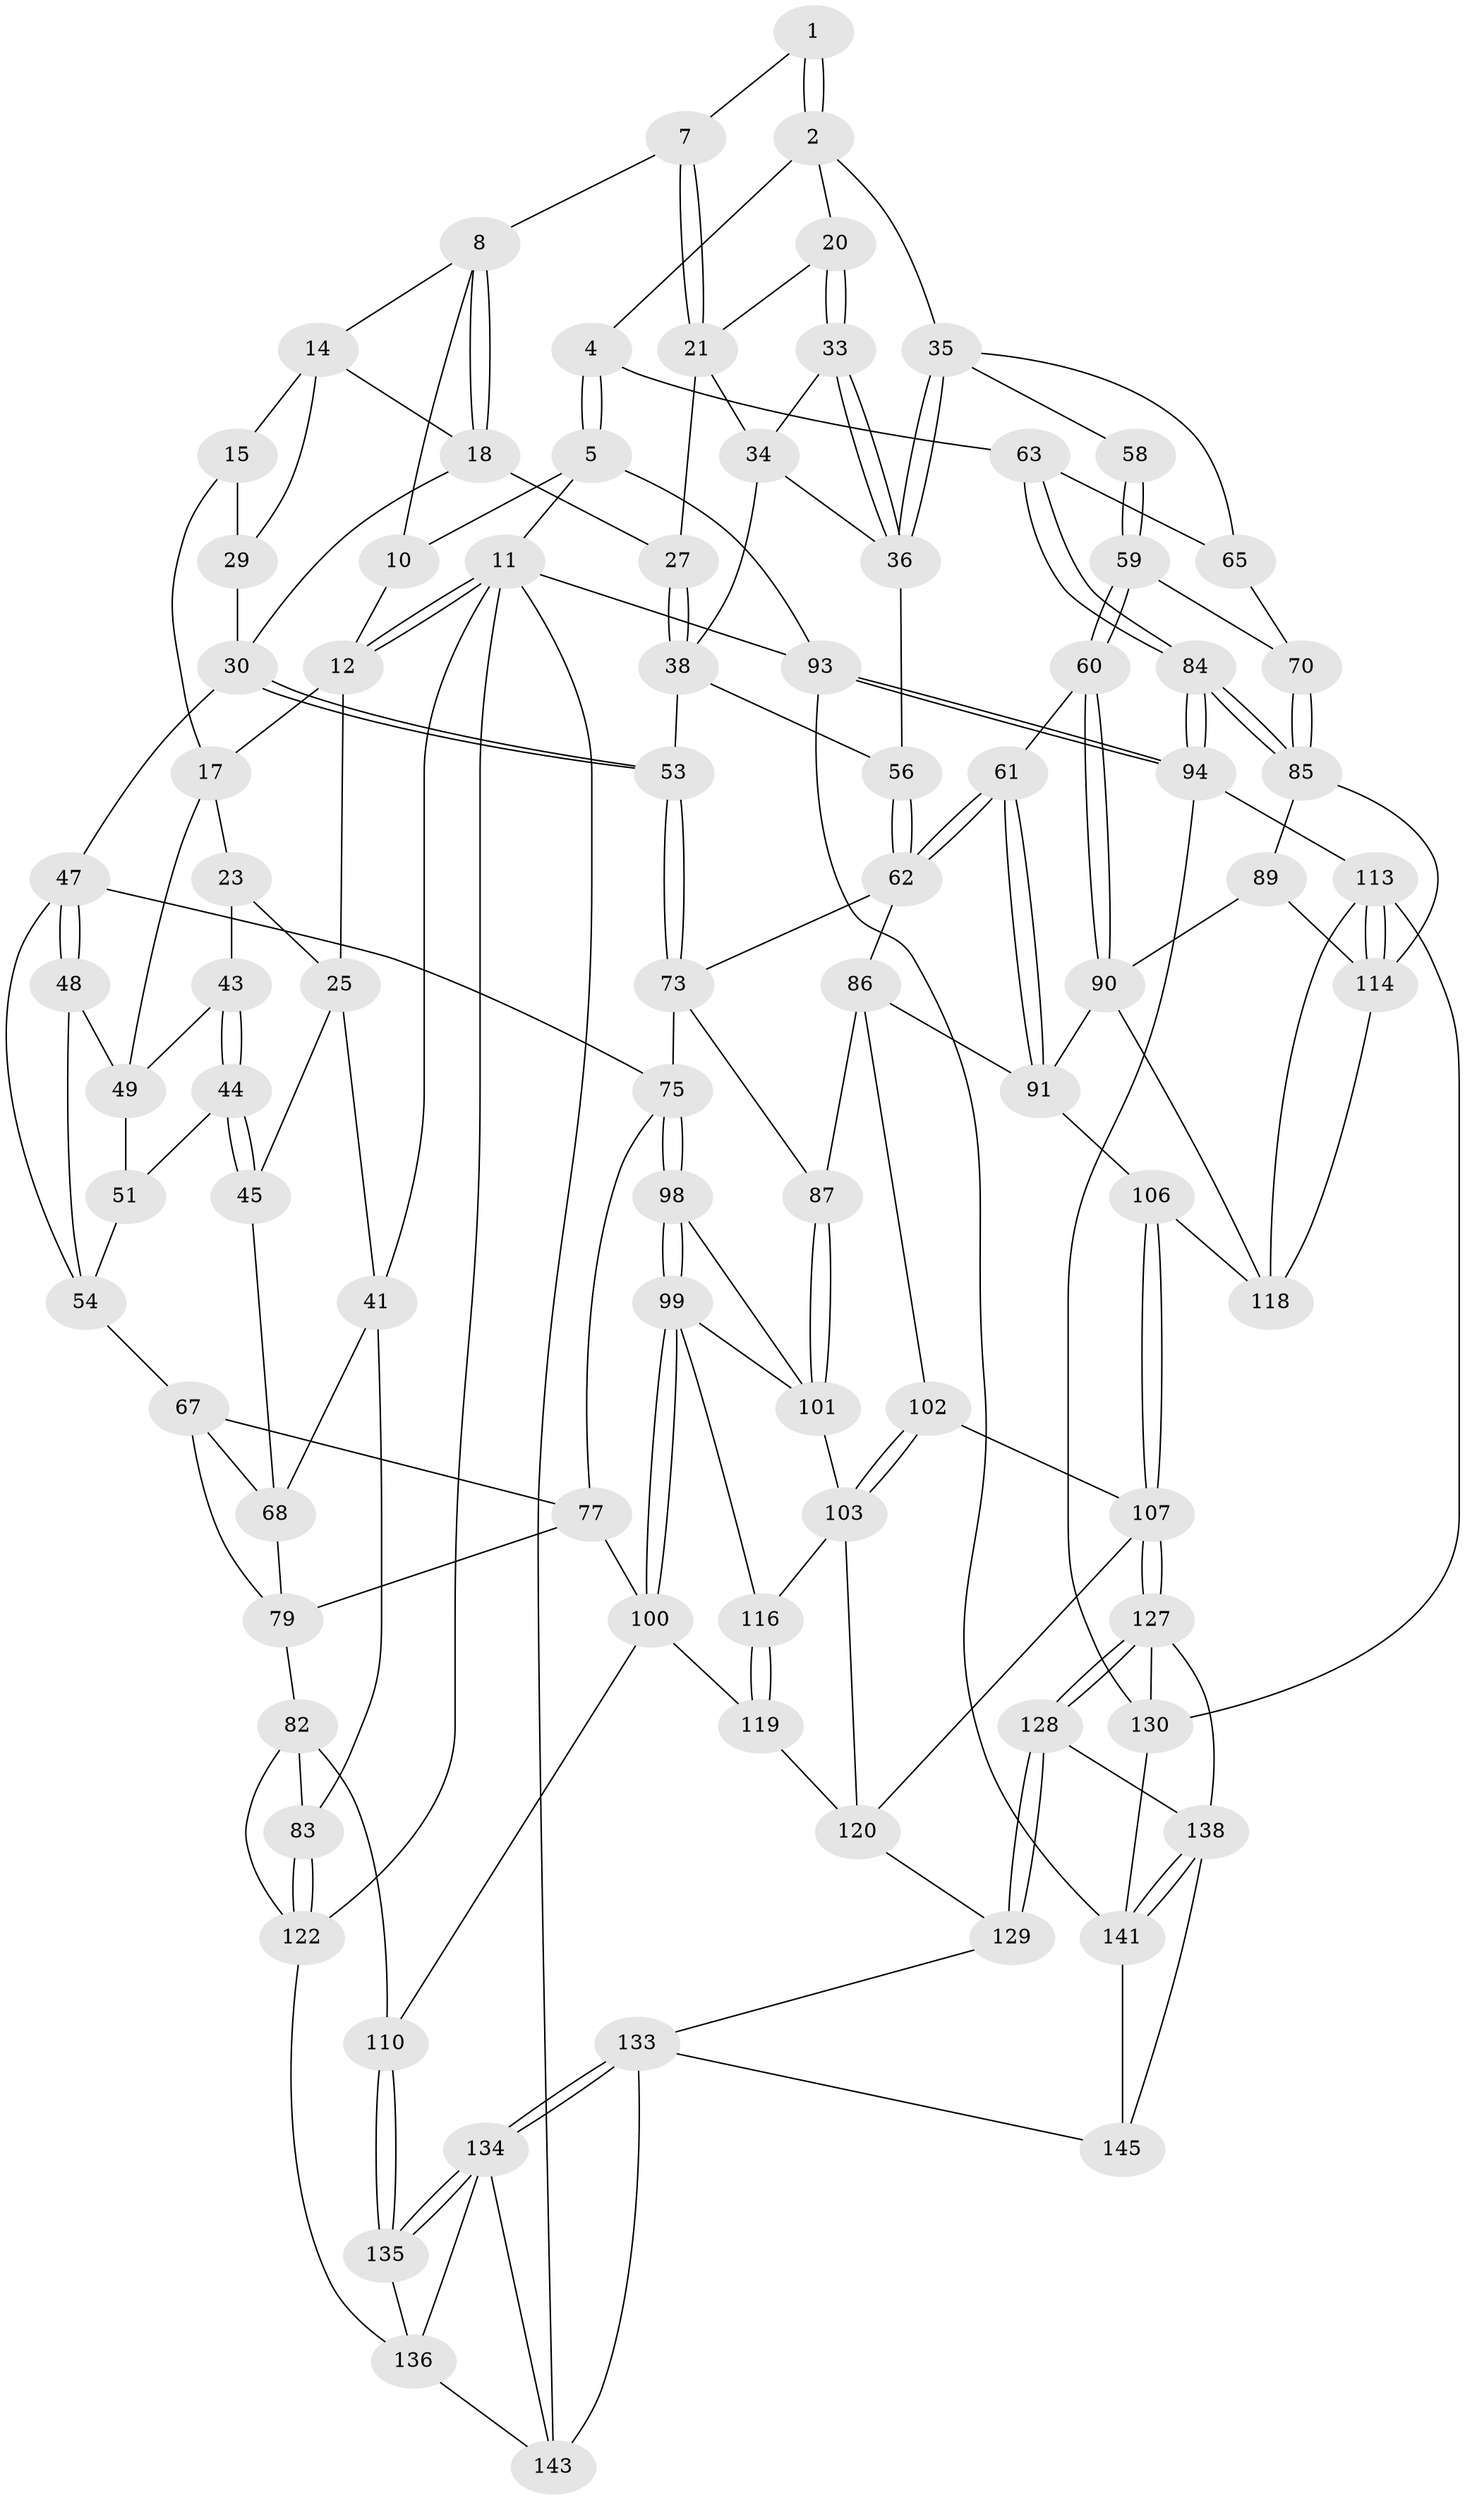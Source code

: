 // Generated by graph-tools (version 1.1) at 2025/24/03/03/25 07:24:39]
// undirected, 89 vertices, 200 edges
graph export_dot {
graph [start="1"]
  node [color=gray90,style=filled];
  1 [pos="+0.6963552433382116+0"];
  2 [pos="+0.7854996749266129+0.10384525734831762",super="+3"];
  4 [pos="+1+0.024549364644396426"];
  5 [pos="+1+0",super="+6"];
  7 [pos="+0.6197428732247227+0.08327405834794938"];
  8 [pos="+0.5174385253859528+0.08051903595904424",super="+9"];
  10 [pos="+0.39288456429470187+0"];
  11 [pos="+0+0",super="+123"];
  12 [pos="+0+0",super="+13"];
  14 [pos="+0.4068749589619003+0.07860325912538481",super="+19"];
  15 [pos="+0.39409639623320497+0.12705675164937366",super="+16"];
  17 [pos="+0.2810539984474302+0.18052426995269572",super="+22"];
  18 [pos="+0.5165658305731028+0.08679659035083867",super="+28"];
  20 [pos="+0.7715357906742074+0.11182531530930122"];
  21 [pos="+0.6499784693825186+0.13145969004091648",super="+26"];
  23 [pos="+0.2318576674630045+0.18791129163722925",super="+24"];
  25 [pos="+0.10458170256109194+0.16508856851014778",super="+40"];
  27 [pos="+0.5851777074366604+0.2289888144044205"];
  29 [pos="+0.4497805672488818+0.16202294591998237",super="+32"];
  30 [pos="+0.48558377625022214+0.28578366861736565",super="+31"];
  33 [pos="+0.7189735327964957+0.21379730319652535"];
  34 [pos="+0.7171887567908379+0.21421922201816096",super="+37"];
  35 [pos="+0.8122972194177208+0.27943124421351395",super="+57"];
  36 [pos="+0.7823609673551761+0.28388036932958965",super="+39"];
  38 [pos="+0.6371633053542518+0.26153751952322907",super="+52"];
  41 [pos="+0+0.3007918473418392",super="+42"];
  43 [pos="+0.15669130601258474+0.2649027013211944",super="+46"];
  44 [pos="+0.06917457001165489+0.30226062883068777"];
  45 [pos="+0.04725720580240489+0.29978807560886606"];
  47 [pos="+0.44645407786491953+0.3019284516606236",super="+69"];
  48 [pos="+0.28747841384520967+0.2633668851854743"];
  49 [pos="+0.2799049799008804+0.2356851066798621",super="+50"];
  51 [pos="+0.1777391448334185+0.3325720757674388"];
  53 [pos="+0.5049507358256355+0.332309454618804"];
  54 [pos="+0.2924369855444122+0.3246606895849558",super="+55"];
  56 [pos="+0.6896729956970485+0.4023769236082323"];
  58 [pos="+0.8461402000002906+0.3398546733626198"];
  59 [pos="+0.7806878861651926+0.44196329502731385",super="+71"];
  60 [pos="+0.7517132444663932+0.4665707264138158"];
  61 [pos="+0.735500271107753+0.46173769889348676"];
  62 [pos="+0.6904955675211729+0.41311606435818327",super="+80"];
  63 [pos="+1+0.0817594222810713",super="+64"];
  65 [pos="+0.8853709996764896+0.3143124257681883",super="+66"];
  67 [pos="+0.185269088959834+0.3605793607241547",super="+78"];
  68 [pos="+0.11941542565606246+0.37915550566443157",super="+72"];
  70 [pos="+0.937512976022608+0.4420413485221748"];
  73 [pos="+0.5179657890936675+0.42294075111470186",super="+74"];
  75 [pos="+0.35092624973566444+0.4865914205133506",super="+76"];
  77 [pos="+0.2833529682310092+0.4811578095054596",super="+95"];
  79 [pos="+0.12184816662850734+0.46933335689046",super="+81"];
  82 [pos="+0.045288569560353466+0.538209913192476",super="+111"];
  83 [pos="+0+0.4728928589057625"];
  84 [pos="+1+0.5369248920423417"];
  85 [pos="+1+0.5289323235257406",super="+88"];
  86 [pos="+0.594167707611968+0.5636763555774922",super="+92"];
  87 [pos="+0.5147696674183412+0.5553449279563857"];
  89 [pos="+0.8731333158956557+0.5788963165940945"];
  90 [pos="+0.8428687629360345+0.5787347794005556",super="+96"];
  91 [pos="+0.6670733713987095+0.543763622910762",super="+97"];
  93 [pos="+1+1"];
  94 [pos="+1+0.7673354919323988",super="+112"];
  98 [pos="+0.35920609486903293+0.506029230639077"];
  99 [pos="+0.35871947234298446+0.5833386312066031",super="+105"];
  100 [pos="+0.21593930712779727+0.714993138143978",super="+109"];
  101 [pos="+0.48171173000067624+0.581542076513325",super="+104"];
  102 [pos="+0.6190076933639009+0.7337008502922536"];
  103 [pos="+0.508745801990936+0.6493118128835631",super="+115"];
  106 [pos="+0.6557749038431191+0.7404732152716608"];
  107 [pos="+0.6345392522646598+0.7480304998978616",super="+108"];
  110 [pos="+0.2058577476333152+0.7494894947113783"];
  113 [pos="+0.9736192344959069+0.7759909709213704",super="+126"];
  114 [pos="+0.971948441888667+0.7748492815666508",super="+117"];
  116 [pos="+0.4013356866490168+0.6606232007837871"];
  118 [pos="+0.8496172896936967+0.7517190216248237",super="+125"];
  119 [pos="+0.29592611795703105+0.7592130891059204"];
  120 [pos="+0.4690513367504672+0.7501437706082105",super="+121"];
  122 [pos="+0+0.7765094313956591",super="+124"];
  127 [pos="+0.632229396177851+0.7777366980277206",super="+131"];
  128 [pos="+0.6292135105716383+0.783777617325706",super="+140"];
  129 [pos="+0.40241112174821575+0.8848399362092827",super="+132"];
  130 [pos="+0.837321051354807+0.8567829198323301",super="+137"];
  133 [pos="+0.39117151311646764+1",super="+146"];
  134 [pos="+0.21099413785381768+0.8996779154836306",super="+144"];
  135 [pos="+0.18745006239512918+0.8110624083447461"];
  136 [pos="+0.0799278983335768+0.8822851803650238",super="+142"];
  138 [pos="+0.7635518747331611+1",super="+139"];
  141 [pos="+0.8568070426219903+1",super="+148"];
  143 [pos="+0+1",super="+147"];
  145 [pos="+0.561266828424584+1"];
  1 -- 2;
  1 -- 2;
  1 -- 7;
  2 -- 20;
  2 -- 35;
  2 -- 4;
  4 -- 5;
  4 -- 5;
  4 -- 63;
  5 -- 11;
  5 -- 93;
  5 -- 10;
  7 -- 8;
  7 -- 21;
  7 -- 21;
  8 -- 18;
  8 -- 18;
  8 -- 10;
  8 -- 14;
  10 -- 12;
  11 -- 12;
  11 -- 12;
  11 -- 122;
  11 -- 93;
  11 -- 143;
  11 -- 41;
  12 -- 25;
  12 -- 17;
  14 -- 15;
  14 -- 18;
  14 -- 29;
  15 -- 29 [weight=2];
  15 -- 17;
  17 -- 23;
  17 -- 49;
  18 -- 27;
  18 -- 30;
  20 -- 21;
  20 -- 33;
  20 -- 33;
  21 -- 34;
  21 -- 27;
  23 -- 43 [weight=2];
  23 -- 25;
  25 -- 45;
  25 -- 41;
  27 -- 38;
  27 -- 38;
  29 -- 30;
  30 -- 53;
  30 -- 53;
  30 -- 47;
  33 -- 34;
  33 -- 36;
  33 -- 36;
  34 -- 36;
  34 -- 38;
  35 -- 36;
  35 -- 36;
  35 -- 65;
  35 -- 58;
  36 -- 56;
  38 -- 56;
  38 -- 53;
  41 -- 68;
  41 -- 83;
  43 -- 44;
  43 -- 44;
  43 -- 49;
  44 -- 45;
  44 -- 45;
  44 -- 51;
  45 -- 68;
  47 -- 48;
  47 -- 48;
  47 -- 75;
  47 -- 54;
  48 -- 49;
  48 -- 54;
  49 -- 51;
  51 -- 54;
  53 -- 73;
  53 -- 73;
  54 -- 67;
  56 -- 62;
  56 -- 62;
  58 -- 59 [weight=2];
  58 -- 59;
  59 -- 60;
  59 -- 60;
  59 -- 70;
  60 -- 61;
  60 -- 90;
  60 -- 90;
  61 -- 62;
  61 -- 62;
  61 -- 91;
  61 -- 91;
  62 -- 73;
  62 -- 86;
  63 -- 84;
  63 -- 84;
  63 -- 65 [weight=2];
  65 -- 70;
  67 -- 68;
  67 -- 77;
  67 -- 79;
  68 -- 79;
  70 -- 85;
  70 -- 85;
  73 -- 75;
  73 -- 87;
  75 -- 98;
  75 -- 98;
  75 -- 77;
  77 -- 100;
  77 -- 79;
  79 -- 82;
  82 -- 83;
  82 -- 110;
  82 -- 122;
  83 -- 122;
  83 -- 122;
  84 -- 85;
  84 -- 85;
  84 -- 94;
  84 -- 94;
  85 -- 89;
  85 -- 114;
  86 -- 87;
  86 -- 102;
  86 -- 91;
  87 -- 101;
  87 -- 101;
  89 -- 90;
  89 -- 114;
  90 -- 118;
  90 -- 91;
  91 -- 106;
  93 -- 94;
  93 -- 94;
  93 -- 141;
  94 -- 113;
  94 -- 130;
  98 -- 99;
  98 -- 99;
  98 -- 101;
  99 -- 100;
  99 -- 100;
  99 -- 116;
  99 -- 101;
  100 -- 110;
  100 -- 119;
  101 -- 103;
  102 -- 103;
  102 -- 103;
  102 -- 107;
  103 -- 120;
  103 -- 116;
  106 -- 107;
  106 -- 107;
  106 -- 118;
  107 -- 127;
  107 -- 127;
  107 -- 120;
  110 -- 135;
  110 -- 135;
  113 -- 114;
  113 -- 114;
  113 -- 130;
  113 -- 118;
  114 -- 118;
  116 -- 119;
  116 -- 119;
  119 -- 120;
  120 -- 129;
  122 -- 136;
  127 -- 128;
  127 -- 128;
  127 -- 130;
  127 -- 138;
  128 -- 129 [weight=2];
  128 -- 129;
  128 -- 138;
  129 -- 133;
  130 -- 141;
  133 -- 134;
  133 -- 134;
  133 -- 145;
  133 -- 143;
  134 -- 135;
  134 -- 135;
  134 -- 136;
  134 -- 143;
  135 -- 136;
  136 -- 143;
  138 -- 141;
  138 -- 141;
  138 -- 145;
  141 -- 145;
}
